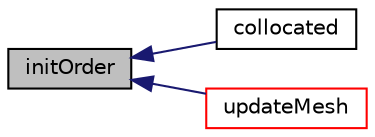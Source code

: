 digraph "initOrder"
{
  bgcolor="transparent";
  edge [fontname="Helvetica",fontsize="10",labelfontname="Helvetica",labelfontsize="10"];
  node [fontname="Helvetica",fontsize="10",shape=record];
  rankdir="LR";
  Node1 [label="initOrder",height=0.2,width=0.4,color="black", fillcolor="grey75", style="filled", fontcolor="black"];
  Node1 -> Node2 [dir="back",color="midnightblue",fontsize="10",style="solid",fontname="Helvetica"];
  Node2 [label="collocated",height=0.2,width=0.4,color="black",URL="$a02028.html#ac20f6a82a697a4b7867e17abc996f13f",tooltip="Are faces collocated. Either size 0,1 or length of patch. "];
  Node1 -> Node3 [dir="back",color="midnightblue",fontsize="10",style="solid",fontname="Helvetica"];
  Node3 [label="updateMesh",height=0.2,width=0.4,color="red",URL="$a02028.html#a06139aa7a91eeed82560f0c3d03d1845",tooltip="Update of the patch topology. "];
}

